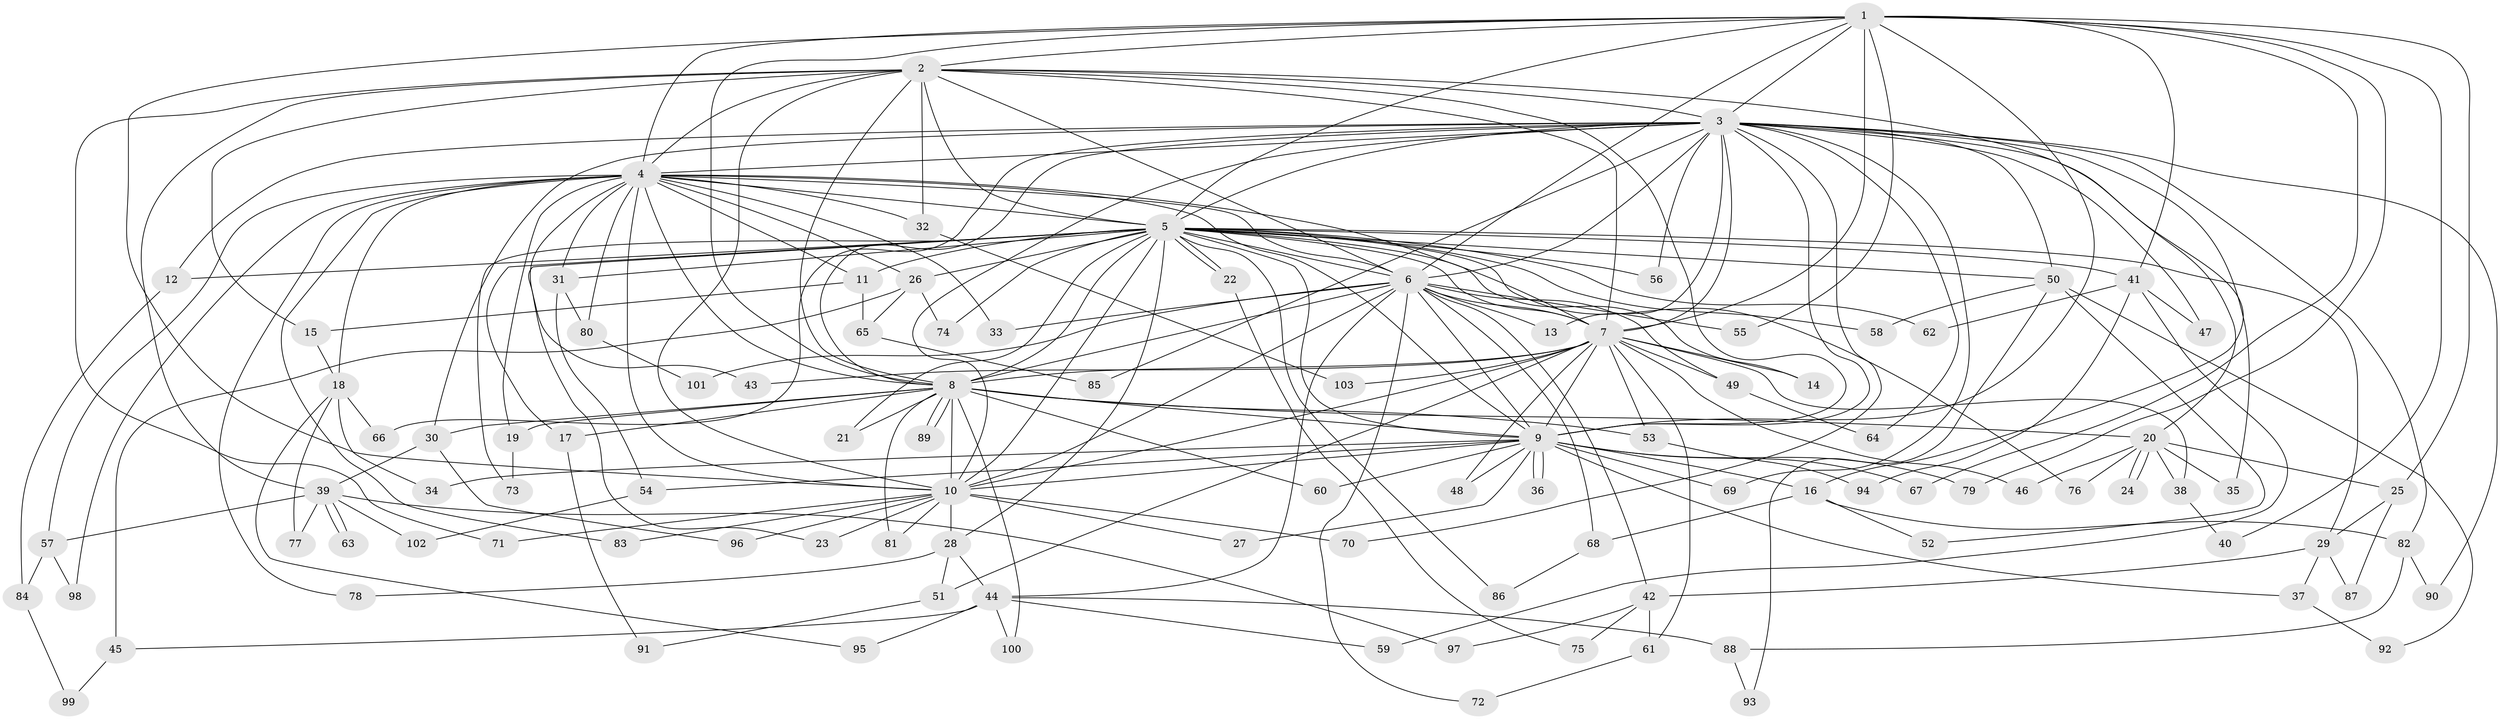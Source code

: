 // Generated by graph-tools (version 1.1) at 2025/34/03/09/25 02:34:53]
// undirected, 103 vertices, 231 edges
graph export_dot {
graph [start="1"]
  node [color=gray90,style=filled];
  1;
  2;
  3;
  4;
  5;
  6;
  7;
  8;
  9;
  10;
  11;
  12;
  13;
  14;
  15;
  16;
  17;
  18;
  19;
  20;
  21;
  22;
  23;
  24;
  25;
  26;
  27;
  28;
  29;
  30;
  31;
  32;
  33;
  34;
  35;
  36;
  37;
  38;
  39;
  40;
  41;
  42;
  43;
  44;
  45;
  46;
  47;
  48;
  49;
  50;
  51;
  52;
  53;
  54;
  55;
  56;
  57;
  58;
  59;
  60;
  61;
  62;
  63;
  64;
  65;
  66;
  67;
  68;
  69;
  70;
  71;
  72;
  73;
  74;
  75;
  76;
  77;
  78;
  79;
  80;
  81;
  82;
  83;
  84;
  85;
  86;
  87;
  88;
  89;
  90;
  91;
  92;
  93;
  94;
  95;
  96;
  97;
  98;
  99;
  100;
  101;
  102;
  103;
  1 -- 2;
  1 -- 3;
  1 -- 4;
  1 -- 5;
  1 -- 6;
  1 -- 7;
  1 -- 8;
  1 -- 9;
  1 -- 10;
  1 -- 25;
  1 -- 40;
  1 -- 41;
  1 -- 55;
  1 -- 67;
  1 -- 79;
  2 -- 3;
  2 -- 4;
  2 -- 5;
  2 -- 6;
  2 -- 7;
  2 -- 8;
  2 -- 9;
  2 -- 10;
  2 -- 15;
  2 -- 16;
  2 -- 32;
  2 -- 39;
  2 -- 71;
  3 -- 4;
  3 -- 5;
  3 -- 6;
  3 -- 7;
  3 -- 8;
  3 -- 9;
  3 -- 10;
  3 -- 12;
  3 -- 13;
  3 -- 20;
  3 -- 30;
  3 -- 35;
  3 -- 47;
  3 -- 50;
  3 -- 56;
  3 -- 64;
  3 -- 66;
  3 -- 69;
  3 -- 70;
  3 -- 82;
  3 -- 85;
  3 -- 90;
  4 -- 5;
  4 -- 6;
  4 -- 7;
  4 -- 8;
  4 -- 9;
  4 -- 10;
  4 -- 11;
  4 -- 18;
  4 -- 19;
  4 -- 26;
  4 -- 31;
  4 -- 32;
  4 -- 33;
  4 -- 43;
  4 -- 57;
  4 -- 78;
  4 -- 80;
  4 -- 83;
  4 -- 98;
  5 -- 6;
  5 -- 7;
  5 -- 8;
  5 -- 9;
  5 -- 10;
  5 -- 11;
  5 -- 12;
  5 -- 14;
  5 -- 17;
  5 -- 21;
  5 -- 22;
  5 -- 22;
  5 -- 23;
  5 -- 26;
  5 -- 28;
  5 -- 29;
  5 -- 31;
  5 -- 41;
  5 -- 50;
  5 -- 56;
  5 -- 58;
  5 -- 62;
  5 -- 73;
  5 -- 74;
  5 -- 76;
  5 -- 86;
  6 -- 7;
  6 -- 8;
  6 -- 9;
  6 -- 10;
  6 -- 13;
  6 -- 33;
  6 -- 42;
  6 -- 44;
  6 -- 49;
  6 -- 55;
  6 -- 68;
  6 -- 72;
  6 -- 101;
  7 -- 8;
  7 -- 9;
  7 -- 10;
  7 -- 14;
  7 -- 38;
  7 -- 43;
  7 -- 46;
  7 -- 48;
  7 -- 49;
  7 -- 51;
  7 -- 53;
  7 -- 61;
  7 -- 103;
  8 -- 9;
  8 -- 10;
  8 -- 17;
  8 -- 19;
  8 -- 20;
  8 -- 21;
  8 -- 30;
  8 -- 53;
  8 -- 60;
  8 -- 81;
  8 -- 89;
  8 -- 89;
  8 -- 100;
  9 -- 10;
  9 -- 16;
  9 -- 27;
  9 -- 34;
  9 -- 36;
  9 -- 36;
  9 -- 37;
  9 -- 48;
  9 -- 54;
  9 -- 60;
  9 -- 67;
  9 -- 69;
  9 -- 79;
  10 -- 23;
  10 -- 27;
  10 -- 28;
  10 -- 70;
  10 -- 71;
  10 -- 81;
  10 -- 83;
  10 -- 96;
  11 -- 15;
  11 -- 65;
  12 -- 84;
  15 -- 18;
  16 -- 52;
  16 -- 68;
  16 -- 82;
  17 -- 91;
  18 -- 34;
  18 -- 66;
  18 -- 77;
  18 -- 95;
  19 -- 73;
  20 -- 24;
  20 -- 24;
  20 -- 25;
  20 -- 35;
  20 -- 38;
  20 -- 46;
  20 -- 76;
  22 -- 75;
  25 -- 29;
  25 -- 87;
  26 -- 45;
  26 -- 65;
  26 -- 74;
  28 -- 44;
  28 -- 51;
  28 -- 78;
  29 -- 37;
  29 -- 42;
  29 -- 87;
  30 -- 39;
  30 -- 96;
  31 -- 54;
  31 -- 80;
  32 -- 103;
  37 -- 92;
  38 -- 40;
  39 -- 57;
  39 -- 63;
  39 -- 63;
  39 -- 77;
  39 -- 97;
  39 -- 102;
  41 -- 47;
  41 -- 59;
  41 -- 62;
  41 -- 94;
  42 -- 61;
  42 -- 75;
  42 -- 97;
  44 -- 45;
  44 -- 59;
  44 -- 88;
  44 -- 95;
  44 -- 100;
  45 -- 99;
  49 -- 64;
  50 -- 52;
  50 -- 58;
  50 -- 92;
  50 -- 93;
  51 -- 91;
  53 -- 94;
  54 -- 102;
  57 -- 84;
  57 -- 98;
  61 -- 72;
  65 -- 85;
  68 -- 86;
  80 -- 101;
  82 -- 88;
  82 -- 90;
  84 -- 99;
  88 -- 93;
}
